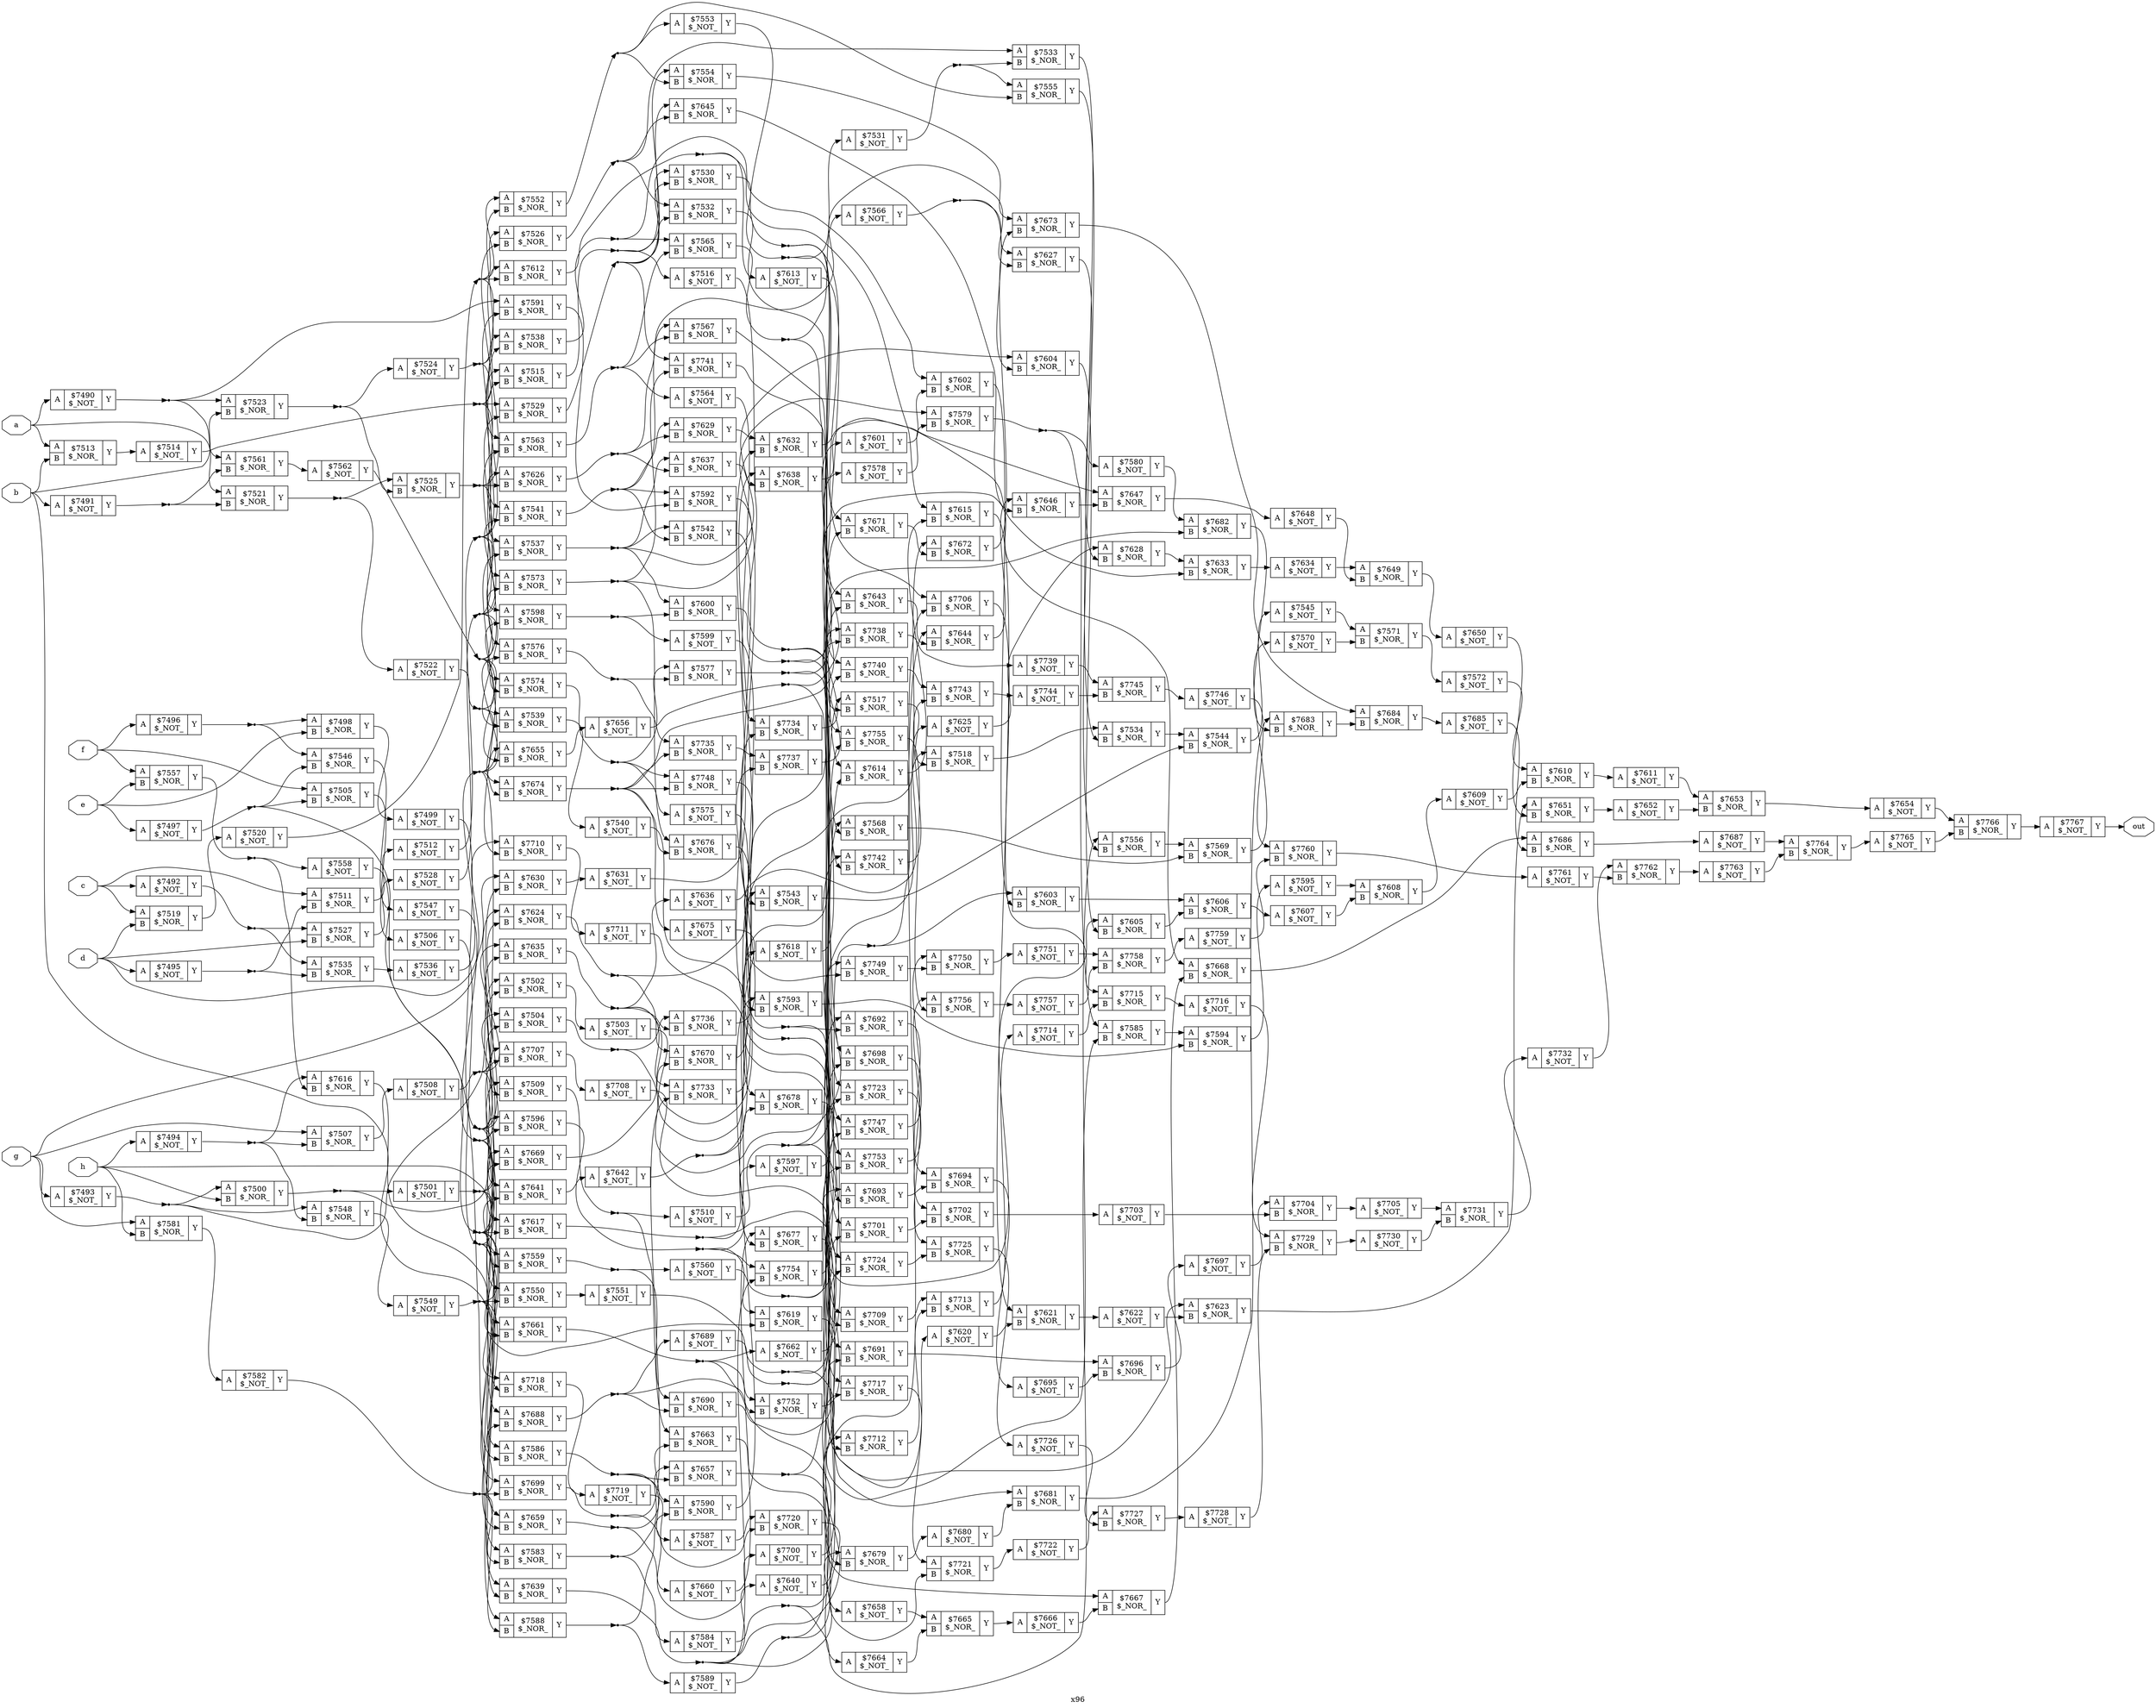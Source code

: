 digraph "x96" {
label="x96";
rankdir="LR";
remincross=true;
n278 [ shape=octagon, label="a", color="black", fontcolor="black" ];
n279 [ shape=octagon, label="b", color="black", fontcolor="black" ];
n280 [ shape=octagon, label="c", color="black", fontcolor="black" ];
n281 [ shape=octagon, label="d", color="black", fontcolor="black" ];
n282 [ shape=octagon, label="e", color="black", fontcolor="black" ];
n283 [ shape=octagon, label="f", color="black", fontcolor="black" ];
n284 [ shape=octagon, label="g", color="black", fontcolor="black" ];
n285 [ shape=octagon, label="h", color="black", fontcolor="black" ];
n286 [ shape=octagon, label="out", color="black", fontcolor="black" ];
c289 [ shape=record, label="{{<p287> A}|$7490\n$_NOT_|{<p288> Y}}" ];
c290 [ shape=record, label="{{<p287> A}|$7491\n$_NOT_|{<p288> Y}}" ];
c291 [ shape=record, label="{{<p287> A}|$7492\n$_NOT_|{<p288> Y}}" ];
c292 [ shape=record, label="{{<p287> A}|$7493\n$_NOT_|{<p288> Y}}" ];
c293 [ shape=record, label="{{<p287> A}|$7494\n$_NOT_|{<p288> Y}}" ];
c294 [ shape=record, label="{{<p287> A}|$7495\n$_NOT_|{<p288> Y}}" ];
c295 [ shape=record, label="{{<p287> A}|$7496\n$_NOT_|{<p288> Y}}" ];
c296 [ shape=record, label="{{<p287> A}|$7497\n$_NOT_|{<p288> Y}}" ];
c298 [ shape=record, label="{{<p287> A|<p297> B}|$7498\n$_NOR_|{<p288> Y}}" ];
c299 [ shape=record, label="{{<p287> A}|$7499\n$_NOT_|{<p288> Y}}" ];
c300 [ shape=record, label="{{<p287> A|<p297> B}|$7500\n$_NOR_|{<p288> Y}}" ];
c301 [ shape=record, label="{{<p287> A}|$7501\n$_NOT_|{<p288> Y}}" ];
c302 [ shape=record, label="{{<p287> A|<p297> B}|$7502\n$_NOR_|{<p288> Y}}" ];
c303 [ shape=record, label="{{<p287> A}|$7503\n$_NOT_|{<p288> Y}}" ];
c304 [ shape=record, label="{{<p287> A|<p297> B}|$7504\n$_NOR_|{<p288> Y}}" ];
c305 [ shape=record, label="{{<p287> A|<p297> B}|$7505\n$_NOR_|{<p288> Y}}" ];
c306 [ shape=record, label="{{<p287> A}|$7506\n$_NOT_|{<p288> Y}}" ];
c307 [ shape=record, label="{{<p287> A|<p297> B}|$7507\n$_NOR_|{<p288> Y}}" ];
c308 [ shape=record, label="{{<p287> A}|$7508\n$_NOT_|{<p288> Y}}" ];
c309 [ shape=record, label="{{<p287> A|<p297> B}|$7509\n$_NOR_|{<p288> Y}}" ];
c310 [ shape=record, label="{{<p287> A}|$7510\n$_NOT_|{<p288> Y}}" ];
c311 [ shape=record, label="{{<p287> A|<p297> B}|$7511\n$_NOR_|{<p288> Y}}" ];
c312 [ shape=record, label="{{<p287> A}|$7512\n$_NOT_|{<p288> Y}}" ];
c313 [ shape=record, label="{{<p287> A|<p297> B}|$7513\n$_NOR_|{<p288> Y}}" ];
c314 [ shape=record, label="{{<p287> A}|$7514\n$_NOT_|{<p288> Y}}" ];
c315 [ shape=record, label="{{<p287> A|<p297> B}|$7515\n$_NOR_|{<p288> Y}}" ];
c316 [ shape=record, label="{{<p287> A}|$7516\n$_NOT_|{<p288> Y}}" ];
c317 [ shape=record, label="{{<p287> A|<p297> B}|$7517\n$_NOR_|{<p288> Y}}" ];
c318 [ shape=record, label="{{<p287> A|<p297> B}|$7518\n$_NOR_|{<p288> Y}}" ];
c319 [ shape=record, label="{{<p287> A|<p297> B}|$7519\n$_NOR_|{<p288> Y}}" ];
c320 [ shape=record, label="{{<p287> A}|$7520\n$_NOT_|{<p288> Y}}" ];
c321 [ shape=record, label="{{<p287> A|<p297> B}|$7521\n$_NOR_|{<p288> Y}}" ];
c322 [ shape=record, label="{{<p287> A}|$7522\n$_NOT_|{<p288> Y}}" ];
c323 [ shape=record, label="{{<p287> A|<p297> B}|$7523\n$_NOR_|{<p288> Y}}" ];
c324 [ shape=record, label="{{<p287> A}|$7524\n$_NOT_|{<p288> Y}}" ];
c325 [ shape=record, label="{{<p287> A|<p297> B}|$7525\n$_NOR_|{<p288> Y}}" ];
c326 [ shape=record, label="{{<p287> A|<p297> B}|$7526\n$_NOR_|{<p288> Y}}" ];
c327 [ shape=record, label="{{<p287> A|<p297> B}|$7527\n$_NOR_|{<p288> Y}}" ];
c328 [ shape=record, label="{{<p287> A}|$7528\n$_NOT_|{<p288> Y}}" ];
c329 [ shape=record, label="{{<p287> A|<p297> B}|$7529\n$_NOR_|{<p288> Y}}" ];
c330 [ shape=record, label="{{<p287> A|<p297> B}|$7530\n$_NOR_|{<p288> Y}}" ];
c331 [ shape=record, label="{{<p287> A}|$7531\n$_NOT_|{<p288> Y}}" ];
c332 [ shape=record, label="{{<p287> A|<p297> B}|$7532\n$_NOR_|{<p288> Y}}" ];
c333 [ shape=record, label="{{<p287> A|<p297> B}|$7533\n$_NOR_|{<p288> Y}}" ];
c334 [ shape=record, label="{{<p287> A|<p297> B}|$7534\n$_NOR_|{<p288> Y}}" ];
c335 [ shape=record, label="{{<p287> A|<p297> B}|$7535\n$_NOR_|{<p288> Y}}" ];
c336 [ shape=record, label="{{<p287> A}|$7536\n$_NOT_|{<p288> Y}}" ];
c337 [ shape=record, label="{{<p287> A|<p297> B}|$7537\n$_NOR_|{<p288> Y}}" ];
c338 [ shape=record, label="{{<p287> A|<p297> B}|$7538\n$_NOR_|{<p288> Y}}" ];
c339 [ shape=record, label="{{<p287> A|<p297> B}|$7539\n$_NOR_|{<p288> Y}}" ];
c340 [ shape=record, label="{{<p287> A}|$7540\n$_NOT_|{<p288> Y}}" ];
c341 [ shape=record, label="{{<p287> A|<p297> B}|$7541\n$_NOR_|{<p288> Y}}" ];
c342 [ shape=record, label="{{<p287> A|<p297> B}|$7542\n$_NOR_|{<p288> Y}}" ];
c343 [ shape=record, label="{{<p287> A|<p297> B}|$7543\n$_NOR_|{<p288> Y}}" ];
c344 [ shape=record, label="{{<p287> A|<p297> B}|$7544\n$_NOR_|{<p288> Y}}" ];
c345 [ shape=record, label="{{<p287> A}|$7545\n$_NOT_|{<p288> Y}}" ];
c346 [ shape=record, label="{{<p287> A|<p297> B}|$7546\n$_NOR_|{<p288> Y}}" ];
c347 [ shape=record, label="{{<p287> A}|$7547\n$_NOT_|{<p288> Y}}" ];
c348 [ shape=record, label="{{<p287> A|<p297> B}|$7548\n$_NOR_|{<p288> Y}}" ];
c349 [ shape=record, label="{{<p287> A}|$7549\n$_NOT_|{<p288> Y}}" ];
c350 [ shape=record, label="{{<p287> A|<p297> B}|$7550\n$_NOR_|{<p288> Y}}" ];
c351 [ shape=record, label="{{<p287> A}|$7551\n$_NOT_|{<p288> Y}}" ];
c352 [ shape=record, label="{{<p287> A|<p297> B}|$7552\n$_NOR_|{<p288> Y}}" ];
c353 [ shape=record, label="{{<p287> A}|$7553\n$_NOT_|{<p288> Y}}" ];
c354 [ shape=record, label="{{<p287> A|<p297> B}|$7554\n$_NOR_|{<p288> Y}}" ];
c355 [ shape=record, label="{{<p287> A|<p297> B}|$7555\n$_NOR_|{<p288> Y}}" ];
c356 [ shape=record, label="{{<p287> A|<p297> B}|$7556\n$_NOR_|{<p288> Y}}" ];
c357 [ shape=record, label="{{<p287> A|<p297> B}|$7557\n$_NOR_|{<p288> Y}}" ];
c358 [ shape=record, label="{{<p287> A}|$7558\n$_NOT_|{<p288> Y}}" ];
c359 [ shape=record, label="{{<p287> A|<p297> B}|$7559\n$_NOR_|{<p288> Y}}" ];
c360 [ shape=record, label="{{<p287> A}|$7560\n$_NOT_|{<p288> Y}}" ];
c361 [ shape=record, label="{{<p287> A|<p297> B}|$7561\n$_NOR_|{<p288> Y}}" ];
c362 [ shape=record, label="{{<p287> A}|$7562\n$_NOT_|{<p288> Y}}" ];
c363 [ shape=record, label="{{<p287> A|<p297> B}|$7563\n$_NOR_|{<p288> Y}}" ];
c364 [ shape=record, label="{{<p287> A}|$7564\n$_NOT_|{<p288> Y}}" ];
c365 [ shape=record, label="{{<p287> A|<p297> B}|$7565\n$_NOR_|{<p288> Y}}" ];
c366 [ shape=record, label="{{<p287> A}|$7566\n$_NOT_|{<p288> Y}}" ];
c367 [ shape=record, label="{{<p287> A|<p297> B}|$7567\n$_NOR_|{<p288> Y}}" ];
c368 [ shape=record, label="{{<p287> A|<p297> B}|$7568\n$_NOR_|{<p288> Y}}" ];
c369 [ shape=record, label="{{<p287> A|<p297> B}|$7569\n$_NOR_|{<p288> Y}}" ];
c370 [ shape=record, label="{{<p287> A}|$7570\n$_NOT_|{<p288> Y}}" ];
c371 [ shape=record, label="{{<p287> A|<p297> B}|$7571\n$_NOR_|{<p288> Y}}" ];
c372 [ shape=record, label="{{<p287> A}|$7572\n$_NOT_|{<p288> Y}}" ];
c373 [ shape=record, label="{{<p287> A|<p297> B}|$7573\n$_NOR_|{<p288> Y}}" ];
c374 [ shape=record, label="{{<p287> A|<p297> B}|$7574\n$_NOR_|{<p288> Y}}" ];
c375 [ shape=record, label="{{<p287> A}|$7575\n$_NOT_|{<p288> Y}}" ];
c376 [ shape=record, label="{{<p287> A|<p297> B}|$7576\n$_NOR_|{<p288> Y}}" ];
c377 [ shape=record, label="{{<p287> A|<p297> B}|$7577\n$_NOR_|{<p288> Y}}" ];
c378 [ shape=record, label="{{<p287> A}|$7578\n$_NOT_|{<p288> Y}}" ];
c379 [ shape=record, label="{{<p287> A|<p297> B}|$7579\n$_NOR_|{<p288> Y}}" ];
c380 [ shape=record, label="{{<p287> A}|$7580\n$_NOT_|{<p288> Y}}" ];
c381 [ shape=record, label="{{<p287> A|<p297> B}|$7581\n$_NOR_|{<p288> Y}}" ];
c382 [ shape=record, label="{{<p287> A}|$7582\n$_NOT_|{<p288> Y}}" ];
c383 [ shape=record, label="{{<p287> A|<p297> B}|$7583\n$_NOR_|{<p288> Y}}" ];
c384 [ shape=record, label="{{<p287> A}|$7584\n$_NOT_|{<p288> Y}}" ];
c385 [ shape=record, label="{{<p287> A|<p297> B}|$7585\n$_NOR_|{<p288> Y}}" ];
c386 [ shape=record, label="{{<p287> A|<p297> B}|$7586\n$_NOR_|{<p288> Y}}" ];
c387 [ shape=record, label="{{<p287> A}|$7587\n$_NOT_|{<p288> Y}}" ];
c388 [ shape=record, label="{{<p287> A|<p297> B}|$7588\n$_NOR_|{<p288> Y}}" ];
c389 [ shape=record, label="{{<p287> A}|$7589\n$_NOT_|{<p288> Y}}" ];
c390 [ shape=record, label="{{<p287> A|<p297> B}|$7590\n$_NOR_|{<p288> Y}}" ];
c391 [ shape=record, label="{{<p287> A|<p297> B}|$7591\n$_NOR_|{<p288> Y}}" ];
c392 [ shape=record, label="{{<p287> A|<p297> B}|$7592\n$_NOR_|{<p288> Y}}" ];
c393 [ shape=record, label="{{<p287> A|<p297> B}|$7593\n$_NOR_|{<p288> Y}}" ];
c394 [ shape=record, label="{{<p287> A|<p297> B}|$7594\n$_NOR_|{<p288> Y}}" ];
c395 [ shape=record, label="{{<p287> A}|$7595\n$_NOT_|{<p288> Y}}" ];
c396 [ shape=record, label="{{<p287> A|<p297> B}|$7596\n$_NOR_|{<p288> Y}}" ];
c397 [ shape=record, label="{{<p287> A}|$7597\n$_NOT_|{<p288> Y}}" ];
c398 [ shape=record, label="{{<p287> A|<p297> B}|$7598\n$_NOR_|{<p288> Y}}" ];
c399 [ shape=record, label="{{<p287> A}|$7599\n$_NOT_|{<p288> Y}}" ];
c400 [ shape=record, label="{{<p287> A|<p297> B}|$7600\n$_NOR_|{<p288> Y}}" ];
c401 [ shape=record, label="{{<p287> A}|$7601\n$_NOT_|{<p288> Y}}" ];
c402 [ shape=record, label="{{<p287> A|<p297> B}|$7602\n$_NOR_|{<p288> Y}}" ];
c403 [ shape=record, label="{{<p287> A|<p297> B}|$7603\n$_NOR_|{<p288> Y}}" ];
c404 [ shape=record, label="{{<p287> A|<p297> B}|$7604\n$_NOR_|{<p288> Y}}" ];
c405 [ shape=record, label="{{<p287> A|<p297> B}|$7605\n$_NOR_|{<p288> Y}}" ];
c406 [ shape=record, label="{{<p287> A|<p297> B}|$7606\n$_NOR_|{<p288> Y}}" ];
c407 [ shape=record, label="{{<p287> A}|$7607\n$_NOT_|{<p288> Y}}" ];
c408 [ shape=record, label="{{<p287> A|<p297> B}|$7608\n$_NOR_|{<p288> Y}}" ];
c409 [ shape=record, label="{{<p287> A}|$7609\n$_NOT_|{<p288> Y}}" ];
c410 [ shape=record, label="{{<p287> A|<p297> B}|$7610\n$_NOR_|{<p288> Y}}" ];
c411 [ shape=record, label="{{<p287> A}|$7611\n$_NOT_|{<p288> Y}}" ];
c412 [ shape=record, label="{{<p287> A|<p297> B}|$7612\n$_NOR_|{<p288> Y}}" ];
c413 [ shape=record, label="{{<p287> A}|$7613\n$_NOT_|{<p288> Y}}" ];
c414 [ shape=record, label="{{<p287> A|<p297> B}|$7614\n$_NOR_|{<p288> Y}}" ];
c415 [ shape=record, label="{{<p287> A|<p297> B}|$7615\n$_NOR_|{<p288> Y}}" ];
c416 [ shape=record, label="{{<p287> A|<p297> B}|$7616\n$_NOR_|{<p288> Y}}" ];
c417 [ shape=record, label="{{<p287> A|<p297> B}|$7617\n$_NOR_|{<p288> Y}}" ];
c418 [ shape=record, label="{{<p287> A}|$7618\n$_NOT_|{<p288> Y}}" ];
c419 [ shape=record, label="{{<p287> A|<p297> B}|$7619\n$_NOR_|{<p288> Y}}" ];
c420 [ shape=record, label="{{<p287> A}|$7620\n$_NOT_|{<p288> Y}}" ];
c421 [ shape=record, label="{{<p287> A|<p297> B}|$7621\n$_NOR_|{<p288> Y}}" ];
c422 [ shape=record, label="{{<p287> A}|$7622\n$_NOT_|{<p288> Y}}" ];
c423 [ shape=record, label="{{<p287> A|<p297> B}|$7623\n$_NOR_|{<p288> Y}}" ];
c424 [ shape=record, label="{{<p287> A|<p297> B}|$7624\n$_NOR_|{<p288> Y}}" ];
c425 [ shape=record, label="{{<p287> A}|$7625\n$_NOT_|{<p288> Y}}" ];
c426 [ shape=record, label="{{<p287> A|<p297> B}|$7626\n$_NOR_|{<p288> Y}}" ];
c427 [ shape=record, label="{{<p287> A|<p297> B}|$7627\n$_NOR_|{<p288> Y}}" ];
c428 [ shape=record, label="{{<p287> A|<p297> B}|$7628\n$_NOR_|{<p288> Y}}" ];
c429 [ shape=record, label="{{<p287> A|<p297> B}|$7629\n$_NOR_|{<p288> Y}}" ];
c430 [ shape=record, label="{{<p287> A|<p297> B}|$7630\n$_NOR_|{<p288> Y}}" ];
c431 [ shape=record, label="{{<p287> A}|$7631\n$_NOT_|{<p288> Y}}" ];
c432 [ shape=record, label="{{<p287> A|<p297> B}|$7632\n$_NOR_|{<p288> Y}}" ];
c433 [ shape=record, label="{{<p287> A|<p297> B}|$7633\n$_NOR_|{<p288> Y}}" ];
c434 [ shape=record, label="{{<p287> A}|$7634\n$_NOT_|{<p288> Y}}" ];
c435 [ shape=record, label="{{<p287> A|<p297> B}|$7635\n$_NOR_|{<p288> Y}}" ];
c436 [ shape=record, label="{{<p287> A}|$7636\n$_NOT_|{<p288> Y}}" ];
c437 [ shape=record, label="{{<p287> A|<p297> B}|$7637\n$_NOR_|{<p288> Y}}" ];
c438 [ shape=record, label="{{<p287> A|<p297> B}|$7638\n$_NOR_|{<p288> Y}}" ];
c439 [ shape=record, label="{{<p287> A|<p297> B}|$7639\n$_NOR_|{<p288> Y}}" ];
c440 [ shape=record, label="{{<p287> A}|$7640\n$_NOT_|{<p288> Y}}" ];
c441 [ shape=record, label="{{<p287> A|<p297> B}|$7641\n$_NOR_|{<p288> Y}}" ];
c442 [ shape=record, label="{{<p287> A}|$7642\n$_NOT_|{<p288> Y}}" ];
c443 [ shape=record, label="{{<p287> A|<p297> B}|$7643\n$_NOR_|{<p288> Y}}" ];
c444 [ shape=record, label="{{<p287> A|<p297> B}|$7644\n$_NOR_|{<p288> Y}}" ];
c445 [ shape=record, label="{{<p287> A|<p297> B}|$7645\n$_NOR_|{<p288> Y}}" ];
c446 [ shape=record, label="{{<p287> A|<p297> B}|$7646\n$_NOR_|{<p288> Y}}" ];
c447 [ shape=record, label="{{<p287> A|<p297> B}|$7647\n$_NOR_|{<p288> Y}}" ];
c448 [ shape=record, label="{{<p287> A}|$7648\n$_NOT_|{<p288> Y}}" ];
c449 [ shape=record, label="{{<p287> A|<p297> B}|$7649\n$_NOR_|{<p288> Y}}" ];
c450 [ shape=record, label="{{<p287> A}|$7650\n$_NOT_|{<p288> Y}}" ];
c451 [ shape=record, label="{{<p287> A|<p297> B}|$7651\n$_NOR_|{<p288> Y}}" ];
c452 [ shape=record, label="{{<p287> A}|$7652\n$_NOT_|{<p288> Y}}" ];
c453 [ shape=record, label="{{<p287> A|<p297> B}|$7653\n$_NOR_|{<p288> Y}}" ];
c454 [ shape=record, label="{{<p287> A}|$7654\n$_NOT_|{<p288> Y}}" ];
c455 [ shape=record, label="{{<p287> A|<p297> B}|$7655\n$_NOR_|{<p288> Y}}" ];
c456 [ shape=record, label="{{<p287> A}|$7656\n$_NOT_|{<p288> Y}}" ];
c457 [ shape=record, label="{{<p287> A|<p297> B}|$7657\n$_NOR_|{<p288> Y}}" ];
c458 [ shape=record, label="{{<p287> A}|$7658\n$_NOT_|{<p288> Y}}" ];
c459 [ shape=record, label="{{<p287> A|<p297> B}|$7659\n$_NOR_|{<p288> Y}}" ];
c460 [ shape=record, label="{{<p287> A}|$7660\n$_NOT_|{<p288> Y}}" ];
c461 [ shape=record, label="{{<p287> A|<p297> B}|$7661\n$_NOR_|{<p288> Y}}" ];
c462 [ shape=record, label="{{<p287> A}|$7662\n$_NOT_|{<p288> Y}}" ];
c463 [ shape=record, label="{{<p287> A|<p297> B}|$7663\n$_NOR_|{<p288> Y}}" ];
c464 [ shape=record, label="{{<p287> A}|$7664\n$_NOT_|{<p288> Y}}" ];
c465 [ shape=record, label="{{<p287> A|<p297> B}|$7665\n$_NOR_|{<p288> Y}}" ];
c466 [ shape=record, label="{{<p287> A}|$7666\n$_NOT_|{<p288> Y}}" ];
c467 [ shape=record, label="{{<p287> A|<p297> B}|$7667\n$_NOR_|{<p288> Y}}" ];
c468 [ shape=record, label="{{<p287> A|<p297> B}|$7668\n$_NOR_|{<p288> Y}}" ];
c469 [ shape=record, label="{{<p287> A|<p297> B}|$7669\n$_NOR_|{<p288> Y}}" ];
c470 [ shape=record, label="{{<p287> A|<p297> B}|$7670\n$_NOR_|{<p288> Y}}" ];
c471 [ shape=record, label="{{<p287> A|<p297> B}|$7671\n$_NOR_|{<p288> Y}}" ];
c472 [ shape=record, label="{{<p287> A|<p297> B}|$7672\n$_NOR_|{<p288> Y}}" ];
c473 [ shape=record, label="{{<p287> A|<p297> B}|$7673\n$_NOR_|{<p288> Y}}" ];
c474 [ shape=record, label="{{<p287> A|<p297> B}|$7674\n$_NOR_|{<p288> Y}}" ];
c475 [ shape=record, label="{{<p287> A}|$7675\n$_NOT_|{<p288> Y}}" ];
c476 [ shape=record, label="{{<p287> A|<p297> B}|$7676\n$_NOR_|{<p288> Y}}" ];
c477 [ shape=record, label="{{<p287> A|<p297> B}|$7677\n$_NOR_|{<p288> Y}}" ];
c478 [ shape=record, label="{{<p287> A|<p297> B}|$7678\n$_NOR_|{<p288> Y}}" ];
c479 [ shape=record, label="{{<p287> A|<p297> B}|$7679\n$_NOR_|{<p288> Y}}" ];
c480 [ shape=record, label="{{<p287> A}|$7680\n$_NOT_|{<p288> Y}}" ];
c481 [ shape=record, label="{{<p287> A|<p297> B}|$7681\n$_NOR_|{<p288> Y}}" ];
c482 [ shape=record, label="{{<p287> A|<p297> B}|$7682\n$_NOR_|{<p288> Y}}" ];
c483 [ shape=record, label="{{<p287> A|<p297> B}|$7683\n$_NOR_|{<p288> Y}}" ];
c484 [ shape=record, label="{{<p287> A|<p297> B}|$7684\n$_NOR_|{<p288> Y}}" ];
c485 [ shape=record, label="{{<p287> A}|$7685\n$_NOT_|{<p288> Y}}" ];
c486 [ shape=record, label="{{<p287> A|<p297> B}|$7686\n$_NOR_|{<p288> Y}}" ];
c487 [ shape=record, label="{{<p287> A}|$7687\n$_NOT_|{<p288> Y}}" ];
c488 [ shape=record, label="{{<p287> A|<p297> B}|$7688\n$_NOR_|{<p288> Y}}" ];
c489 [ shape=record, label="{{<p287> A}|$7689\n$_NOT_|{<p288> Y}}" ];
c490 [ shape=record, label="{{<p287> A|<p297> B}|$7690\n$_NOR_|{<p288> Y}}" ];
c491 [ shape=record, label="{{<p287> A|<p297> B}|$7691\n$_NOR_|{<p288> Y}}" ];
c492 [ shape=record, label="{{<p287> A|<p297> B}|$7692\n$_NOR_|{<p288> Y}}" ];
c493 [ shape=record, label="{{<p287> A|<p297> B}|$7693\n$_NOR_|{<p288> Y}}" ];
c494 [ shape=record, label="{{<p287> A|<p297> B}|$7694\n$_NOR_|{<p288> Y}}" ];
c495 [ shape=record, label="{{<p287> A}|$7695\n$_NOT_|{<p288> Y}}" ];
c496 [ shape=record, label="{{<p287> A|<p297> B}|$7696\n$_NOR_|{<p288> Y}}" ];
c497 [ shape=record, label="{{<p287> A}|$7697\n$_NOT_|{<p288> Y}}" ];
c498 [ shape=record, label="{{<p287> A|<p297> B}|$7698\n$_NOR_|{<p288> Y}}" ];
c499 [ shape=record, label="{{<p287> A|<p297> B}|$7699\n$_NOR_|{<p288> Y}}" ];
c500 [ shape=record, label="{{<p287> A}|$7700\n$_NOT_|{<p288> Y}}" ];
c501 [ shape=record, label="{{<p287> A|<p297> B}|$7701\n$_NOR_|{<p288> Y}}" ];
c502 [ shape=record, label="{{<p287> A|<p297> B}|$7702\n$_NOR_|{<p288> Y}}" ];
c503 [ shape=record, label="{{<p287> A}|$7703\n$_NOT_|{<p288> Y}}" ];
c504 [ shape=record, label="{{<p287> A|<p297> B}|$7704\n$_NOR_|{<p288> Y}}" ];
c505 [ shape=record, label="{{<p287> A}|$7705\n$_NOT_|{<p288> Y}}" ];
c506 [ shape=record, label="{{<p287> A|<p297> B}|$7706\n$_NOR_|{<p288> Y}}" ];
c507 [ shape=record, label="{{<p287> A|<p297> B}|$7707\n$_NOR_|{<p288> Y}}" ];
c508 [ shape=record, label="{{<p287> A}|$7708\n$_NOT_|{<p288> Y}}" ];
c509 [ shape=record, label="{{<p287> A|<p297> B}|$7709\n$_NOR_|{<p288> Y}}" ];
c510 [ shape=record, label="{{<p287> A|<p297> B}|$7710\n$_NOR_|{<p288> Y}}" ];
c511 [ shape=record, label="{{<p287> A}|$7711\n$_NOT_|{<p288> Y}}" ];
c512 [ shape=record, label="{{<p287> A|<p297> B}|$7712\n$_NOR_|{<p288> Y}}" ];
c513 [ shape=record, label="{{<p287> A|<p297> B}|$7713\n$_NOR_|{<p288> Y}}" ];
c514 [ shape=record, label="{{<p287> A}|$7714\n$_NOT_|{<p288> Y}}" ];
c515 [ shape=record, label="{{<p287> A|<p297> B}|$7715\n$_NOR_|{<p288> Y}}" ];
c516 [ shape=record, label="{{<p287> A}|$7716\n$_NOT_|{<p288> Y}}" ];
c517 [ shape=record, label="{{<p287> A|<p297> B}|$7717\n$_NOR_|{<p288> Y}}" ];
c518 [ shape=record, label="{{<p287> A|<p297> B}|$7718\n$_NOR_|{<p288> Y}}" ];
c519 [ shape=record, label="{{<p287> A}|$7719\n$_NOT_|{<p288> Y}}" ];
c520 [ shape=record, label="{{<p287> A|<p297> B}|$7720\n$_NOR_|{<p288> Y}}" ];
c521 [ shape=record, label="{{<p287> A|<p297> B}|$7721\n$_NOR_|{<p288> Y}}" ];
c522 [ shape=record, label="{{<p287> A}|$7722\n$_NOT_|{<p288> Y}}" ];
c523 [ shape=record, label="{{<p287> A|<p297> B}|$7723\n$_NOR_|{<p288> Y}}" ];
c524 [ shape=record, label="{{<p287> A|<p297> B}|$7724\n$_NOR_|{<p288> Y}}" ];
c525 [ shape=record, label="{{<p287> A|<p297> B}|$7725\n$_NOR_|{<p288> Y}}" ];
c526 [ shape=record, label="{{<p287> A}|$7726\n$_NOT_|{<p288> Y}}" ];
c527 [ shape=record, label="{{<p287> A|<p297> B}|$7727\n$_NOR_|{<p288> Y}}" ];
c528 [ shape=record, label="{{<p287> A}|$7728\n$_NOT_|{<p288> Y}}" ];
c529 [ shape=record, label="{{<p287> A|<p297> B}|$7729\n$_NOR_|{<p288> Y}}" ];
c530 [ shape=record, label="{{<p287> A}|$7730\n$_NOT_|{<p288> Y}}" ];
c531 [ shape=record, label="{{<p287> A|<p297> B}|$7731\n$_NOR_|{<p288> Y}}" ];
c532 [ shape=record, label="{{<p287> A}|$7732\n$_NOT_|{<p288> Y}}" ];
c533 [ shape=record, label="{{<p287> A|<p297> B}|$7733\n$_NOR_|{<p288> Y}}" ];
c534 [ shape=record, label="{{<p287> A|<p297> B}|$7734\n$_NOR_|{<p288> Y}}" ];
c535 [ shape=record, label="{{<p287> A|<p297> B}|$7735\n$_NOR_|{<p288> Y}}" ];
c536 [ shape=record, label="{{<p287> A|<p297> B}|$7736\n$_NOR_|{<p288> Y}}" ];
c537 [ shape=record, label="{{<p287> A|<p297> B}|$7737\n$_NOR_|{<p288> Y}}" ];
c538 [ shape=record, label="{{<p287> A|<p297> B}|$7738\n$_NOR_|{<p288> Y}}" ];
c539 [ shape=record, label="{{<p287> A}|$7739\n$_NOT_|{<p288> Y}}" ];
c540 [ shape=record, label="{{<p287> A|<p297> B}|$7740\n$_NOR_|{<p288> Y}}" ];
c541 [ shape=record, label="{{<p287> A|<p297> B}|$7741\n$_NOR_|{<p288> Y}}" ];
c542 [ shape=record, label="{{<p287> A|<p297> B}|$7742\n$_NOR_|{<p288> Y}}" ];
c543 [ shape=record, label="{{<p287> A|<p297> B}|$7743\n$_NOR_|{<p288> Y}}" ];
c544 [ shape=record, label="{{<p287> A}|$7744\n$_NOT_|{<p288> Y}}" ];
c545 [ shape=record, label="{{<p287> A|<p297> B}|$7745\n$_NOR_|{<p288> Y}}" ];
c546 [ shape=record, label="{{<p287> A}|$7746\n$_NOT_|{<p288> Y}}" ];
c547 [ shape=record, label="{{<p287> A|<p297> B}|$7747\n$_NOR_|{<p288> Y}}" ];
c548 [ shape=record, label="{{<p287> A|<p297> B}|$7748\n$_NOR_|{<p288> Y}}" ];
c549 [ shape=record, label="{{<p287> A|<p297> B}|$7749\n$_NOR_|{<p288> Y}}" ];
c550 [ shape=record, label="{{<p287> A|<p297> B}|$7750\n$_NOR_|{<p288> Y}}" ];
c551 [ shape=record, label="{{<p287> A}|$7751\n$_NOT_|{<p288> Y}}" ];
c552 [ shape=record, label="{{<p287> A|<p297> B}|$7752\n$_NOR_|{<p288> Y}}" ];
c553 [ shape=record, label="{{<p287> A|<p297> B}|$7753\n$_NOR_|{<p288> Y}}" ];
c554 [ shape=record, label="{{<p287> A|<p297> B}|$7754\n$_NOR_|{<p288> Y}}" ];
c555 [ shape=record, label="{{<p287> A|<p297> B}|$7755\n$_NOR_|{<p288> Y}}" ];
c556 [ shape=record, label="{{<p287> A|<p297> B}|$7756\n$_NOR_|{<p288> Y}}" ];
c557 [ shape=record, label="{{<p287> A}|$7757\n$_NOT_|{<p288> Y}}" ];
c558 [ shape=record, label="{{<p287> A|<p297> B}|$7758\n$_NOR_|{<p288> Y}}" ];
c559 [ shape=record, label="{{<p287> A}|$7759\n$_NOT_|{<p288> Y}}" ];
c560 [ shape=record, label="{{<p287> A|<p297> B}|$7760\n$_NOR_|{<p288> Y}}" ];
c561 [ shape=record, label="{{<p287> A}|$7761\n$_NOT_|{<p288> Y}}" ];
c562 [ shape=record, label="{{<p287> A|<p297> B}|$7762\n$_NOR_|{<p288> Y}}" ];
c563 [ shape=record, label="{{<p287> A}|$7763\n$_NOT_|{<p288> Y}}" ];
c564 [ shape=record, label="{{<p287> A|<p297> B}|$7764\n$_NOR_|{<p288> Y}}" ];
c565 [ shape=record, label="{{<p287> A}|$7765\n$_NOT_|{<p288> Y}}" ];
c566 [ shape=record, label="{{<p287> A|<p297> B}|$7766\n$_NOR_|{<p288> Y}}" ];
c567 [ shape=record, label="{{<p287> A}|$7767\n$_NOT_|{<p288> Y}}" ];
c380:p288:e -> c482:p287:w [color="black", label=""];
n10 [ shape=point ];
c389:p288:e -> n10:w [color="black", label=""];
n10:e -> c414:p297:w [color="black", label=""];
n10:e -> c512:p287:w [color="black", label=""];
c470:p288:e -> c471:p297:w [color="black", label=""];
c471:p288:e -> c472:p297:w [color="black", label=""];
c472:p288:e -> c473:p297:w [color="black", label=""];
c473:p288:e -> c484:p287:w [color="black", label=""];
n104 [ shape=point ];
c474:p288:e -> n104:w [color="black", label=""];
n104:e -> c475:p287:w [color="black", label=""];
n104:e -> c476:p297:w [color="black", label=""];
n104:e -> c482:p297:w [color="black", label=""];
n104:e -> c535:p297:w [color="black", label=""];
n104:e -> c548:p297:w [color="black", label=""];
n105 [ shape=point ];
c475:p288:e -> n105:w [color="black", label=""];
n105:e -> c491:p287:w [color="black", label=""];
n105:e -> c509:p287:w [color="black", label=""];
c476:p288:e -> c477:p297:w [color="black", label=""];
c477:p288:e -> c481:p287:w [color="black", label=""];
c478:p288:e -> c479:p297:w [color="black", label=""];
c479:p288:e -> c480:p287:w [color="black", label=""];
n11 [ shape=point ];
c289:p288:e -> n11:w [color="black", label=""];
n11:e -> c323:p287:w [color="black", label=""];
n11:e -> c361:p287:w [color="black", label=""];
n11:e -> c391:p287:w [color="black", label=""];
n110 [ shape=point ];
c299:p288:e -> n110:w [color="black", label=""];
n110:e -> c302:p297:w [color="black", label=""];
n110:e -> c304:p287:w [color="black", label=""];
n110:e -> c424:p287:w [color="black", label=""];
n110:e -> c441:p287:w [color="black", label=""];
n110:e -> c488:p287:w [color="black", label=""];
c480:p288:e -> c481:p297:w [color="black", label=""];
c481:p288:e -> c483:p287:w [color="black", label=""];
c482:p288:e -> c483:p297:w [color="black", label=""];
c483:p288:e -> c484:p297:w [color="black", label=""];
c484:p288:e -> c485:p287:w [color="black", label=""];
c485:p288:e -> c486:p297:w [color="black", label=""];
c486:p288:e -> c487:p287:w [color="black", label=""];
c487:p288:e -> c564:p287:w [color="black", label=""];
n119 [ shape=point ];
c488:p288:e -> n119:w [color="black", label=""];
n119:e -> c489:p287:w [color="black", label=""];
n119:e -> c490:p297:w [color="black", label=""];
n119:e -> c552:p297:w [color="black", label=""];
c390:p288:e -> c393:p287:w [color="black", label=""];
n120 [ shape=point ];
c489:p288:e -> n120:w [color="black", label=""];
n120:e -> c498:p297:w [color="black", label=""];
n120:e -> c523:p297:w [color="black", label=""];
n121 [ shape=point ];
c300:p288:e -> n121:w [color="black", label=""];
n121:e -> c301:p287:w [color="black", label=""];
n121:e -> c469:p287:w [color="black", label=""];
c490:p288:e -> c491:p297:w [color="black", label=""];
c491:p288:e -> c496:p287:w [color="black", label=""];
c492:p288:e -> c494:p287:w [color="black", label=""];
c493:p288:e -> c494:p297:w [color="black", label=""];
c494:p288:e -> c495:p287:w [color="black", label=""];
c495:p288:e -> c496:p297:w [color="black", label=""];
c496:p288:e -> c497:p287:w [color="black", label=""];
c497:p288:e -> c504:p287:w [color="black", label=""];
c391:p288:e -> c392:p297:w [color="black", label=""];
c498:p288:e -> c502:p287:w [color="black", label=""];
n131 [ shape=point ];
c499:p288:e -> n131:w [color="black", label=""];
n131:e -> c500:p287:w [color="black", label=""];
n131:e -> c533:p297:w [color="black", label=""];
n132 [ shape=point ];
c301:p288:e -> n132:w [color="black", label=""];
n132:e -> c304:p297:w [color="black", label=""];
n132:e -> c359:p287:w [color="black", label=""];
n132:e -> c396:p287:w [color="black", label=""];
n132:e -> c461:p287:w [color="black", label=""];
c500:p288:e -> c501:p297:w [color="black", label=""];
c501:p288:e -> c502:p297:w [color="black", label=""];
c502:p288:e -> c503:p287:w [color="black", label=""];
c503:p288:e -> c504:p297:w [color="black", label=""];
c504:p288:e -> c505:p287:w [color="black", label=""];
c505:p288:e -> c531:p287:w [color="black", label=""];
c506:p288:e -> c515:p287:w [color="black", label=""];
c392:p288:e -> c393:p297:w [color="black", label=""];
c507:p288:e -> c508:p287:w [color="black", label=""];
c508:p288:e -> c509:p297:w [color="black", label=""];
c509:p288:e -> c513:p287:w [color="black", label=""];
c302:p288:e -> c303:p287:w [color="black", label=""];
c510:p288:e -> c511:p287:w [color="black", label=""];
c511:p288:e -> c512:p297:w [color="black", label=""];
c512:p288:e -> c513:p297:w [color="black", label=""];
c513:p288:e -> c514:p287:w [color="black", label=""];
c514:p288:e -> c515:p297:w [color="black", label=""];
c515:p288:e -> c516:p287:w [color="black", label=""];
c393:p288:e -> c394:p297:w [color="black", label=""];
c516:p288:e -> c529:p287:w [color="black", label=""];
c517:p288:e -> c521:p287:w [color="black", label=""];
c518:p288:e -> c519:p287:w [color="black", label=""];
c519:p288:e -> c520:p297:w [color="black", label=""];
c303:p288:e -> c343:p287:w [color="black", label=""];
c520:p288:e -> c521:p297:w [color="black", label=""];
c521:p288:e -> c522:p287:w [color="black", label=""];
c522:p288:e -> c527:p287:w [color="black", label=""];
c523:p288:e -> c525:p287:w [color="black", label=""];
c524:p288:e -> c525:p297:w [color="black", label=""];
c394:p288:e -> c395:p287:w [color="black", label=""];
c525:p288:e -> c526:p287:w [color="black", label=""];
c526:p288:e -> c527:p297:w [color="black", label=""];
c527:p288:e -> c528:p287:w [color="black", label=""];
c528:p288:e -> c529:p297:w [color="black", label=""];
c529:p288:e -> c530:p287:w [color="black", label=""];
n165 [ shape=point ];
c304:p288:e -> n165:w [color="black", label=""];
n165:e -> c318:p287:w [color="black", label=""];
n165:e -> c536:p287:w [color="black", label=""];
c530:p288:e -> c531:p297:w [color="black", label=""];
c531:p288:e -> c532:p287:w [color="black", label=""];
c532:p288:e -> c562:p287:w [color="black", label=""];
c533:p288:e -> c534:p297:w [color="black", label=""];
c395:p288:e -> c408:p287:w [color="black", label=""];
c534:p288:e -> c538:p287:w [color="black", label=""];
c535:p288:e -> c537:p287:w [color="black", label=""];
c536:p288:e -> c537:p297:w [color="black", label=""];
c537:p288:e -> c538:p297:w [color="black", label=""];
c538:p288:e -> c539:p287:w [color="black", label=""];
c539:p288:e -> c545:p287:w [color="black", label=""];
c305:p288:e -> c306:p287:w [color="black", label=""];
c540:p288:e -> c543:p287:w [color="black", label=""];
c541:p288:e -> c542:p297:w [color="black", label=""];
c542:p288:e -> c543:p297:w [color="black", label=""];
n18 [ shape=point ];
c396:p288:e -> n18:w [color="black", label=""];
n18:e -> c397:p287:w [color="black", label=""];
n18:e -> c419:p287:w [color="black", label=""];
n18:e -> c554:p287:w [color="black", label=""];
c543:p288:e -> c544:p287:w [color="black", label=""];
c544:p288:e -> c545:p297:w [color="black", label=""];
c545:p288:e -> c546:p287:w [color="black", label=""];
c546:p288:e -> c560:p287:w [color="black", label=""];
c547:p288:e -> c550:p287:w [color="black", label=""];
c548:p288:e -> c549:p297:w [color="black", label=""];
c549:p288:e -> c550:p297:w [color="black", label=""];
n187 [ shape=point ];
c306:p288:e -> n187:w [color="black", label=""];
n187:e -> c309:p287:w [color="black", label=""];
n187:e -> c388:p287:w [color="black", label=""];
n187:e -> c439:p287:w [color="black", label=""];
n187:e -> c461:p297:w [color="black", label=""];
c550:p288:e -> c551:p287:w [color="black", label=""];
c551:p288:e -> c558:p287:w [color="black", label=""];
n19 [ shape=point ];
c397:p288:e -> n19:w [color="black", label=""];
n19:e -> c403:p287:w [color="black", label=""];
n19:e -> c506:p297:w [color="black", label=""];
c552:p288:e -> c553:p297:w [color="black", label=""];
c553:p288:e -> c556:p287:w [color="black", label=""];
c554:p288:e -> c555:p297:w [color="black", label=""];
c555:p288:e -> c556:p297:w [color="black", label=""];
c556:p288:e -> c557:p287:w [color="black", label=""];
c557:p288:e -> c558:p297:w [color="black", label=""];
c558:p288:e -> c559:p287:w [color="black", label=""];
c559:p288:e -> c560:p297:w [color="black", label=""];
c307:p288:e -> c308:p287:w [color="black", label=""];
c560:p288:e -> c561:p287:w [color="black", label=""];
c381:p288:e -> c382:p287:w [color="black", label=""];
n20 [ shape=point ];
c398:p288:e -> n20:w [color="black", label=""];
n20:e -> c399:p287:w [color="black", label=""];
n20:e -> c400:p297:w [color="black", label=""];
c561:p288:e -> c562:p297:w [color="black", label=""];
c562:p288:e -> c563:p287:w [color="black", label=""];
c563:p288:e -> c564:p297:w [color="black", label=""];
c564:p288:e -> c565:p287:w [color="black", label=""];
c565:p288:e -> c566:p297:w [color="black", label=""];
c566:p288:e -> c567:p287:w [color="black", label=""];
n206 [ shape=point ];
c308:p288:e -> n206:w [color="black", label=""];
n206:e -> c309:p297:w [color="black", label=""];
n206:e -> c424:p297:w [color="black", label=""];
n206:e -> c435:p287:w [color="black", label=""];
n206:e -> c507:p287:w [color="black", label=""];
n207 [ shape=point ];
c309:p288:e -> n207:w [color="black", label=""];
n207:e -> c310:p287:w [color="black", label=""];
n207:e -> c463:p287:w [color="black", label=""];
n208 [ shape=point ];
c310:p288:e -> n208:w [color="black", label=""];
n208:e -> c317:p287:w [color="black", label=""];
n208:e -> c405:p287:w [color="black", label=""];
n208:e -> c549:p287:w [color="black", label=""];
c311:p288:e -> c312:p287:w [color="black", label=""];
n21 [ shape=point ];
c399:p288:e -> n21:w [color="black", label=""];
n21:e -> c492:p297:w [color="black", label=""];
n21:e -> c524:p287:w [color="black", label=""];
n210 [ shape=point ];
c312:p288:e -> n210:w [color="black", label=""];
n210:e -> c315:p287:w [color="black", label=""];
n210:e -> c373:p287:w [color="black", label=""];
n210:e -> c391:p297:w [color="black", label=""];
n210:e -> c398:p287:w [color="black", label=""];
n210:e -> c426:p287:w [color="black", label=""];
c313:p288:e -> c314:p287:w [color="black", label=""];
n212 [ shape=point ];
c314:p288:e -> n212:w [color="black", label=""];
n212:e -> c315:p297:w [color="black", label=""];
n212:e -> c329:p287:w [color="black", label=""];
n212:e -> c337:p287:w [color="black", label=""];
n212:e -> c412:p287:w [color="black", label=""];
n213 [ shape=point ];
c315:p288:e -> n213:w [color="black", label=""];
n213:e -> c316:p287:w [color="black", label=""];
n213:e -> c330:p287:w [color="black", label=""];
n213:e -> c445:p287:w [color="black", label=""];
n214 [ shape=point ];
c316:p288:e -> n214:w [color="black", label=""];
n214:e -> c317:p297:w [color="black", label=""];
n214:e -> c523:p287:w [color="black", label=""];
n214:e -> c547:p287:w [color="black", label=""];
c317:p288:e -> c318:p297:w [color="black", label=""];
c318:p288:e -> c334:p287:w [color="black", label=""];
c319:p288:e -> c320:p287:w [color="black", label=""];
n218 [ shape=point ];
c320:p288:e -> n218:w [color="black", label=""];
n218:e -> c326:p287:w [color="black", label=""];
n218:e -> c352:p287:w [color="black", label=""];
n218:e -> c363:p287:w [color="black", label=""];
n218:e -> c412:p297:w [color="black", label=""];
n219 [ shape=point ];
c321:p288:e -> n219:w [color="black", label=""];
n219:e -> c322:p287:w [color="black", label=""];
n219:e -> c325:p287:w [color="black", label=""];
n22 [ shape=point ];
c290:p288:e -> n22:w [color="black", label=""];
n22:e -> c321:p297:w [color="black", label=""];
n22:e -> c361:p297:w [color="black", label=""];
n220 [ shape=point ];
c322:p288:e -> n220:w [color="black", label=""];
n220:e -> c339:p287:w [color="black", label=""];
n220:e -> c398:p297:w [color="black", label=""];
n220:e -> c474:p287:w [color="black", label=""];
n221 [ shape=point ];
c323:p288:e -> n221:w [color="black", label=""];
n221:e -> c324:p287:w [color="black", label=""];
n221:e -> c325:p297:w [color="black", label=""];
n222 [ shape=point ];
c324:p288:e -> n222:w [color="black", label=""];
n222:e -> c338:p287:w [color="black", label=""];
n222:e -> c352:p297:w [color="black", label=""];
n222:e -> c376:p287:w [color="black", label=""];
n223 [ shape=point ];
c325:p288:e -> n223:w [color="black", label=""];
n223:e -> c326:p297:w [color="black", label=""];
n223:e -> c341:p287:w [color="black", label=""];
n223:e -> c426:p297:w [color="black", label=""];
n224 [ shape=point ];
c326:p288:e -> n224:w [color="black", label=""];
n224:e -> c332:p287:w [color="black", label=""];
n224:e -> c333:p287:w [color="black", label=""];
n224:e -> c445:p297:w [color="black", label=""];
c327:p288:e -> c328:p287:w [color="black", label=""];
n226 [ shape=point ];
c328:p288:e -> n226:w [color="black", label=""];
n226:e -> c329:p297:w [color="black", label=""];
n226:e -> c338:p297:w [color="black", label=""];
n226:e -> c339:p297:w [color="black", label=""];
n226:e -> c341:p297:w [color="black", label=""];
n226:e -> c374:p287:w [color="black", label=""];
n227 [ shape=point ];
c329:p288:e -> n227:w [color="black", label=""];
n227:e -> c330:p297:w [color="black", label=""];
n227:e -> c332:p297:w [color="black", label=""];
n227:e -> c354:p287:w [color="black", label=""];
n227:e -> c541:p287:w [color="black", label=""];
n228 [ shape=point ];
c330:p288:e -> n228:w [color="black", label=""];
n228:e -> c331:p287:w [color="black", label=""];
n228:e -> c540:p287:w [color="black", label=""];
n229 [ shape=point ];
c331:p288:e -> n229:w [color="black", label=""];
n229:e -> c333:p297:w [color="black", label=""];
n229:e -> c355:p287:w [color="black", label=""];
n23 [ shape=point ];
c400:p288:e -> n23:w [color="black", label=""];
n23:e -> c401:p287:w [color="black", label=""];
n23:e -> c553:p287:w [color="black", label=""];
c332:p288:e -> c414:p287:w [color="black", label=""];
c333:p288:e -> c334:p297:w [color="black", label=""];
c334:p288:e -> c344:p287:w [color="black", label=""];
c335:p288:e -> c336:p287:w [color="black", label=""];
n234 [ shape=point ];
c336:p288:e -> n234:w [color="black", label=""];
n234:e -> c337:p297:w [color="black", label=""];
n234:e -> c376:p297:w [color="black", label=""];
n234:e -> c455:p287:w [color="black", label=""];
n234:e -> c474:p297:w [color="black", label=""];
n234:e -> c518:p297:w [color="black", label=""];
n235 [ shape=point ];
c337:p288:e -> n235:w [color="black", label=""];
n235:e -> c342:p287:w [color="black", label=""];
n235:e -> c400:p287:w [color="black", label=""];
n235:e -> c404:p287:w [color="black", label=""];
n235:e -> c437:p287:w [color="black", label=""];
n236 [ shape=point ];
c338:p288:e -> n236:w [color="black", label=""];
n236:e -> c365:p287:w [color="black", label=""];
n236:e -> c402:p287:w [color="black", label=""];
c339:p288:e -> c340:p287:w [color="black", label=""];
c340:p288:e -> c517:p287:w [color="black", label=""];
n239 [ shape=point ];
c341:p288:e -> n239:w [color="black", label=""];
n239:e -> c342:p297:w [color="black", label=""];
n239:e -> c367:p287:w [color="black", label=""];
n239:e -> c392:p287:w [color="black", label=""];
n239:e -> c429:p287:w [color="black", label=""];
c401:p288:e -> c402:p297:w [color="black", label=""];
c342:p288:e -> c343:p297:w [color="black", label=""];
c343:p288:e -> c344:p297:w [color="black", label=""];
c344:p288:e -> c345:p287:w [color="black", label=""];
c345:p288:e -> c371:p287:w [color="black", label=""];
c346:p288:e -> c347:p287:w [color="black", label=""];
n245 [ shape=point ];
c347:p288:e -> n245:w [color="black", label=""];
n245:e -> c350:p287:w [color="black", label=""];
n245:e -> c383:p287:w [color="black", label=""];
n245:e -> c396:p297:w [color="black", label=""];
n245:e -> c435:p297:w [color="black", label=""];
c348:p288:e -> c349:p287:w [color="black", label=""];
n247 [ shape=point ];
c349:p288:e -> n247:w [color="black", label=""];
n247:e -> c350:p297:w [color="black", label=""];
n247:e -> c386:p287:w [color="black", label=""];
n247:e -> c439:p297:w [color="black", label=""];
n247:e -> c441:p297:w [color="black", label=""];
n247:e -> c459:p297:w [color="black", label=""];
c350:p288:e -> c351:p287:w [color="black", label=""];
n249 [ shape=point ];
c351:p288:e -> n249:w [color="black", label=""];
n249:e -> c356:p287:w [color="black", label=""];
n249:e -> c492:p287:w [color="black", label=""];
c402:p288:e -> c403:p297:w [color="black", label=""];
n250 [ shape=point ];
c352:p288:e -> n250:w [color="black", label=""];
n250:e -> c353:p287:w [color="black", label=""];
n250:e -> c354:p297:w [color="black", label=""];
n250:e -> c355:p297:w [color="black", label=""];
n251 [ shape=point ];
c353:p288:e -> n251:w [color="black", label=""];
n251:e -> c443:p287:w [color="black", label=""];
n251:e -> c471:p287:w [color="black", label=""];
n251:e -> c506:p287:w [color="black", label=""];
c354:p288:e -> c473:p287:w [color="black", label=""];
c355:p288:e -> c356:p297:w [color="black", label=""];
c356:p288:e -> c369:p287:w [color="black", label=""];
n255 [ shape=point ];
c357:p288:e -> n255:w [color="black", label=""];
n255:e -> c358:p287:w [color="black", label=""];
n255:e -> c416:p297:w [color="black", label=""];
n256 [ shape=point ];
c358:p288:e -> n256:w [color="black", label=""];
n256:e -> c359:p297:w [color="black", label=""];
n256:e -> c386:p297:w [color="black", label=""];
n256:e -> c417:p297:w [color="black", label=""];
n256:e -> c430:p297:w [color="black", label=""];
n256:e -> c469:p297:w [color="black", label=""];
n256:e -> c499:p287:w [color="black", label=""];
n256:e -> c507:p297:w [color="black", label=""];
n257 [ shape=point ];
c359:p288:e -> n257:w [color="black", label=""];
n257:e -> c360:p287:w [color="black", label=""];
n257:e -> c490:p287:w [color="black", label=""];
n258 [ shape=point ];
c360:p288:e -> n258:w [color="black", label=""];
n258:e -> c368:p287:w [color="black", label=""];
n258:e -> c493:p287:w [color="black", label=""];
c361:p288:e -> c362:p287:w [color="black", label=""];
c403:p288:e -> c406:p287:w [color="black", label=""];
n260 [ shape=point ];
c362:p288:e -> n260:w [color="black", label=""];
n260:e -> c363:p297:w [color="black", label=""];
n260:e -> c373:p297:w [color="black", label=""];
n260:e -> c374:p297:w [color="black", label=""];
n260:e -> c455:p297:w [color="black", label=""];
n260:e -> c510:p297:w [color="black", label=""];
n261 [ shape=point ];
c363:p288:e -> n261:w [color="black", label=""];
n261:e -> c364:p287:w [color="black", label=""];
n261:e -> c365:p297:w [color="black", label=""];
n261:e -> c367:p297:w [color="black", label=""];
c364:p288:e -> c534:p287:w [color="black", label=""];
n263 [ shape=point ];
c365:p288:e -> n263:w [color="black", label=""];
n263:e -> c366:p287:w [color="black", label=""];
n263:e -> c498:p287:w [color="black", label=""];
n264 [ shape=point ];
c366:p288:e -> n264:w [color="black", label=""];
n264:e -> c404:p297:w [color="black", label=""];
n264:e -> c427:p287:w [color="black", label=""];
c367:p288:e -> c368:p297:w [color="black", label=""];
c368:p288:e -> c369:p297:w [color="black", label=""];
c369:p288:e -> c370:p287:w [color="black", label=""];
c370:p288:e -> c371:p297:w [color="black", label=""];
c371:p288:e -> c372:p287:w [color="black", label=""];
c404:p288:e -> c405:p297:w [color="black", label=""];
c372:p288:e -> c410:p287:w [color="black", label=""];
n271 [ shape=point ];
c373:p288:e -> n271:w [color="black", label=""];
n271:e -> c379:p287:w [color="black", label=""];
n271:e -> c476:p287:w [color="black", label=""];
n271:e -> c541:p297:w [color="black", label=""];
n272 [ shape=point ];
c374:p288:e -> n272:w [color="black", label=""];
n272:e -> c375:p287:w [color="black", label=""];
n272:e -> c377:p287:w [color="black", label=""];
n272:e -> c548:p287:w [color="black", label=""];
c375:p288:e -> c478:p287:w [color="black", label=""];
n274 [ shape=point ];
c376:p288:e -> n274:w [color="black", label=""];
n274:e -> c377:p297:w [color="black", label=""];
n274:e -> c535:p287:w [color="black", label=""];
n275 [ shape=point ];
c377:p288:e -> n275:w [color="black", label=""];
n275:e -> c378:p287:w [color="black", label=""];
n275:e -> c501:p287:w [color="black", label=""];
c378:p288:e -> c379:p297:w [color="black", label=""];
n277 [ shape=point ];
c379:p288:e -> n277:w [color="black", label=""];
n277:e -> c380:p287:w [color="black", label=""];
n277:e -> c385:p287:w [color="black", label=""];
n278:e -> c289:p287:w [color="black", label=""];
n278:e -> c313:p287:w [color="black", label=""];
n278:e -> c321:p287:w [color="black", label=""];
n279:e -> c290:p287:w [color="black", label=""];
n279:e -> c313:p297:w [color="black", label=""];
n279:e -> c323:p297:w [color="black", label=""];
n279:e -> c518:p287:w [color="black", label=""];
c405:p288:e -> c406:p297:w [color="black", label=""];
n280:e -> c291:p287:w [color="black", label=""];
n280:e -> c311:p287:w [color="black", label=""];
n280:e -> c319:p287:w [color="black", label=""];
n281:e -> c294:p287:w [color="black", label=""];
n281:e -> c319:p297:w [color="black", label=""];
n281:e -> c327:p297:w [color="black", label=""];
n281:e -> c510:p287:w [color="black", label=""];
n282:e -> c296:p287:w [color="black", label=""];
n282:e -> c298:p297:w [color="black", label=""];
n282:e -> c357:p297:w [color="black", label=""];
n283:e -> c295:p287:w [color="black", label=""];
n283:e -> c305:p287:w [color="black", label=""];
n283:e -> c357:p287:w [color="black", label=""];
n284:e -> c292:p287:w [color="black", label=""];
n284:e -> c307:p287:w [color="black", label=""];
n284:e -> c381:p287:w [color="black", label=""];
n284:e -> c430:p287:w [color="black", label=""];
n285:e -> c293:p287:w [color="black", label=""];
n285:e -> c300:p297:w [color="black", label=""];
n285:e -> c381:p297:w [color="black", label=""];
n285:e -> c417:p287:w [color="black", label=""];
c567:p288:e -> n286:w [color="black", label=""];
c406:p288:e -> c407:p287:w [color="black", label=""];
n3 [ shape=point ];
c382:p288:e -> n3:w [color="black", label=""];
n3:e -> c383:p297:w [color="black", label=""];
n3:e -> c388:p297:w [color="black", label=""];
n3:e -> c488:p297:w [color="black", label=""];
n3:e -> c499:p297:w [color="black", label=""];
c407:p288:e -> c408:p297:w [color="black", label=""];
c408:p288:e -> c409:p287:w [color="black", label=""];
c409:p288:e -> c410:p297:w [color="black", label=""];
n33 [ shape=point ];
c291:p288:e -> n33:w [color="black", label=""];
n33:e -> c327:p287:w [color="black", label=""];
n33:e -> c335:p287:w [color="black", label=""];
c410:p288:e -> c411:p287:w [color="black", label=""];
c411:p288:e -> c453:p287:w [color="black", label=""];
n36 [ shape=point ];
c412:p288:e -> n36:w [color="black", label=""];
n36:e -> c413:p287:w [color="black", label=""];
n36:e -> c415:p287:w [color="black", label=""];
c413:p288:e -> c555:p287:w [color="black", label=""];
c414:p288:e -> c415:p297:w [color="black", label=""];
c415:p288:e -> c421:p287:w [color="black", label=""];
n4 [ shape=point ];
c383:p288:e -> n4:w [color="black", label=""];
n4:e -> c384:p287:w [color="black", label=""];
n4:e -> c457:p287:w [color="black", label=""];
c416:p288:e -> c419:p297:w [color="black", label=""];
n41 [ shape=point ];
c417:p288:e -> n41:w [color="black", label=""];
n41:e -> c418:p287:w [color="black", label=""];
n41:e -> c423:p287:w [color="black", label=""];
c418:p288:e -> c540:p297:w [color="black", label=""];
c419:p288:e -> c420:p287:w [color="black", label=""];
n44 [ shape=point ];
c292:p288:e -> n44:w [color="black", label=""];
n44:e -> c300:p287:w [color="black", label=""];
n44:e -> c302:p287:w [color="black", label=""];
n44:e -> c348:p287:w [color="black", label=""];
c420:p288:e -> c421:p297:w [color="black", label=""];
c421:p288:e -> c422:p287:w [color="black", label=""];
c422:p288:e -> c423:p297:w [color="black", label=""];
c423:p288:e -> c451:p287:w [color="black", label=""];
n49 [ shape=point ];
c424:p288:e -> n49:w [color="black", label=""];
n49:e -> c425:p287:w [color="black", label=""];
n49:e -> c470:p287:w [color="black", label=""];
n5 [ shape=point ];
c384:p288:e -> n5:w [color="black", label=""];
n5:e -> c385:p297:w [color="black", label=""];
n5:e -> c517:p297:w [color="black", label=""];
c425:p288:e -> c428:p287:w [color="black", label=""];
n51 [ shape=point ];
c426:p288:e -> n51:w [color="black", label=""];
n51:e -> c427:p297:w [color="black", label=""];
n51:e -> c429:p297:w [color="black", label=""];
n51:e -> c437:p297:w [color="black", label=""];
c427:p288:e -> c428:p297:w [color="black", label=""];
c428:p288:e -> c433:p287:w [color="black", label=""];
c429:p288:e -> c432:p287:w [color="black", label=""];
n55 [ shape=point ];
c293:p288:e -> n55:w [color="black", label=""];
n55:e -> c307:p297:w [color="black", label=""];
n55:e -> c348:p297:w [color="black", label=""];
n55:e -> c416:p287:w [color="black", label=""];
c430:p288:e -> c431:p287:w [color="black", label=""];
c431:p288:e -> c432:p297:w [color="black", label=""];
c432:p288:e -> c433:p297:w [color="black", label=""];
c433:p288:e -> c434:p287:w [color="black", label=""];
c385:p288:e -> c394:p287:w [color="black", label=""];
c434:p288:e -> c449:p287:w [color="black", label=""];
n61 [ shape=point ];
c435:p288:e -> n61:w [color="black", label=""];
n61:e -> c436:p287:w [color="black", label=""];
n61:e -> c472:p287:w [color="black", label=""];
n61:e -> c533:p287:w [color="black", label=""];
n61:e -> c536:p297:w [color="black", label=""];
c436:p288:e -> c438:p287:w [color="black", label=""];
c437:p288:e -> c438:p297:w [color="black", label=""];
c438:p288:e -> c447:p287:w [color="black", label=""];
n65 [ shape=point ];
c439:p288:e -> n65:w [color="black", label=""];
n65:e -> c440:p287:w [color="black", label=""];
n65:e -> c444:p287:w [color="black", label=""];
n65:e -> c479:p287:w [color="black", label=""];
n65:e -> c554:p297:w [color="black", label=""];
n66 [ shape=point ];
c294:p288:e -> n66:w [color="black", label=""];
n66:e -> c311:p297:w [color="black", label=""];
n66:e -> c335:p297:w [color="black", label=""];
c440:p288:e -> c524:p297:w [color="black", label=""];
c441:p288:e -> c442:p287:w [color="black", label=""];
n69 [ shape=point ];
c442:p288:e -> n69:w [color="black", label=""];
n69:e -> c443:p297:w [color="black", label=""];
n69:e -> c478:p297:w [color="black", label=""];
n7 [ shape=point ];
c386:p288:e -> n7:w [color="black", label=""];
n7:e -> c387:p287:w [color="black", label=""];
n7:e -> c390:p287:w [color="black", label=""];
n7:e -> c457:p297:w [color="black", label=""];
c443:p288:e -> c444:p297:w [color="black", label=""];
c444:p288:e -> c446:p287:w [color="black", label=""];
c445:p288:e -> c446:p297:w [color="black", label=""];
c446:p288:e -> c447:p297:w [color="black", label=""];
c447:p288:e -> c448:p287:w [color="black", label=""];
c448:p288:e -> c449:p297:w [color="black", label=""];
c449:p288:e -> c450:p287:w [color="black", label=""];
n77 [ shape=point ];
c295:p288:e -> n77:w [color="black", label=""];
n77:e -> c298:p287:w [color="black", label=""];
n77:e -> c346:p287:w [color="black", label=""];
c450:p288:e -> c451:p297:w [color="black", label=""];
c451:p288:e -> c452:p287:w [color="black", label=""];
c387:p288:e -> c520:p287:w [color="black", label=""];
c452:p288:e -> c453:p297:w [color="black", label=""];
c453:p288:e -> c454:p287:w [color="black", label=""];
c454:p288:e -> c566:p287:w [color="black", label=""];
c455:p288:e -> c456:p287:w [color="black", label=""];
n84 [ shape=point ];
c456:p288:e -> n84:w [color="black", label=""];
n84:e -> c468:p287:w [color="black", label=""];
n84:e -> c493:p297:w [color="black", label=""];
n85 [ shape=point ];
c457:p288:e -> n85:w [color="black", label=""];
n85:e -> c458:p287:w [color="black", label=""];
n85:e -> c547:p297:w [color="black", label=""];
c458:p288:e -> c465:p287:w [color="black", label=""];
n87 [ shape=point ];
c459:p288:e -> n87:w [color="black", label=""];
n87:e -> c460:p287:w [color="black", label=""];
n87:e -> c463:p297:w [color="black", label=""];
n88 [ shape=point ];
c296:p288:e -> n88:w [color="black", label=""];
n88:e -> c305:p297:w [color="black", label=""];
n88:e -> c346:p297:w [color="black", label=""];
n88:e -> c459:p287:w [color="black", label=""];
c460:p288:e -> c477:p287:w [color="black", label=""];
n9 [ shape=point ];
c388:p288:e -> n9:w [color="black", label=""];
n9:e -> c389:p287:w [color="black", label=""];
n9:e -> c390:p297:w [color="black", label=""];
n90 [ shape=point ];
c461:p288:e -> n90:w [color="black", label=""];
n90:e -> c462:p287:w [color="black", label=""];
n90:e -> c467:p287:w [color="black", label=""];
n90:e -> c552:p287:w [color="black", label=""];
c462:p288:e -> c542:p287:w [color="black", label=""];
c463:p288:e -> c464:p287:w [color="black", label=""];
c464:p288:e -> c465:p297:w [color="black", label=""];
c465:p288:e -> c466:p287:w [color="black", label=""];
c466:p288:e -> c467:p297:w [color="black", label=""];
c467:p288:e -> c468:p297:w [color="black", label=""];
c468:p288:e -> c486:p287:w [color="black", label=""];
c469:p288:e -> c470:p297:w [color="black", label=""];
c298:p288:e -> c299:p287:w [color="black", label=""];
}
